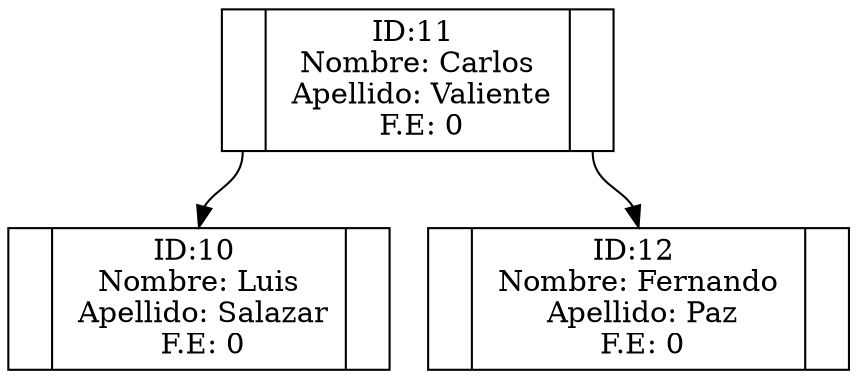 digraph Arbol{
node [shape=record];
n_11[label = "<izq> |<dat> ID:11 \n Nombre: Carlos \n Apellido: Valiente\n F.E:  0 |<der>"]
n_11:izq -> n_10:dat;
n_10[label = "<izq> |<dat> ID:10 \n Nombre: Luis \n Apellido: Salazar\n F.E:  0 |<der>"]
n_11:der -> n_12:dat;
n_12[label = "<izq> |<dat> ID:12 \n Nombre: Fernando \n Apellido: Paz\n F.E:  0 |<der>"]
}

